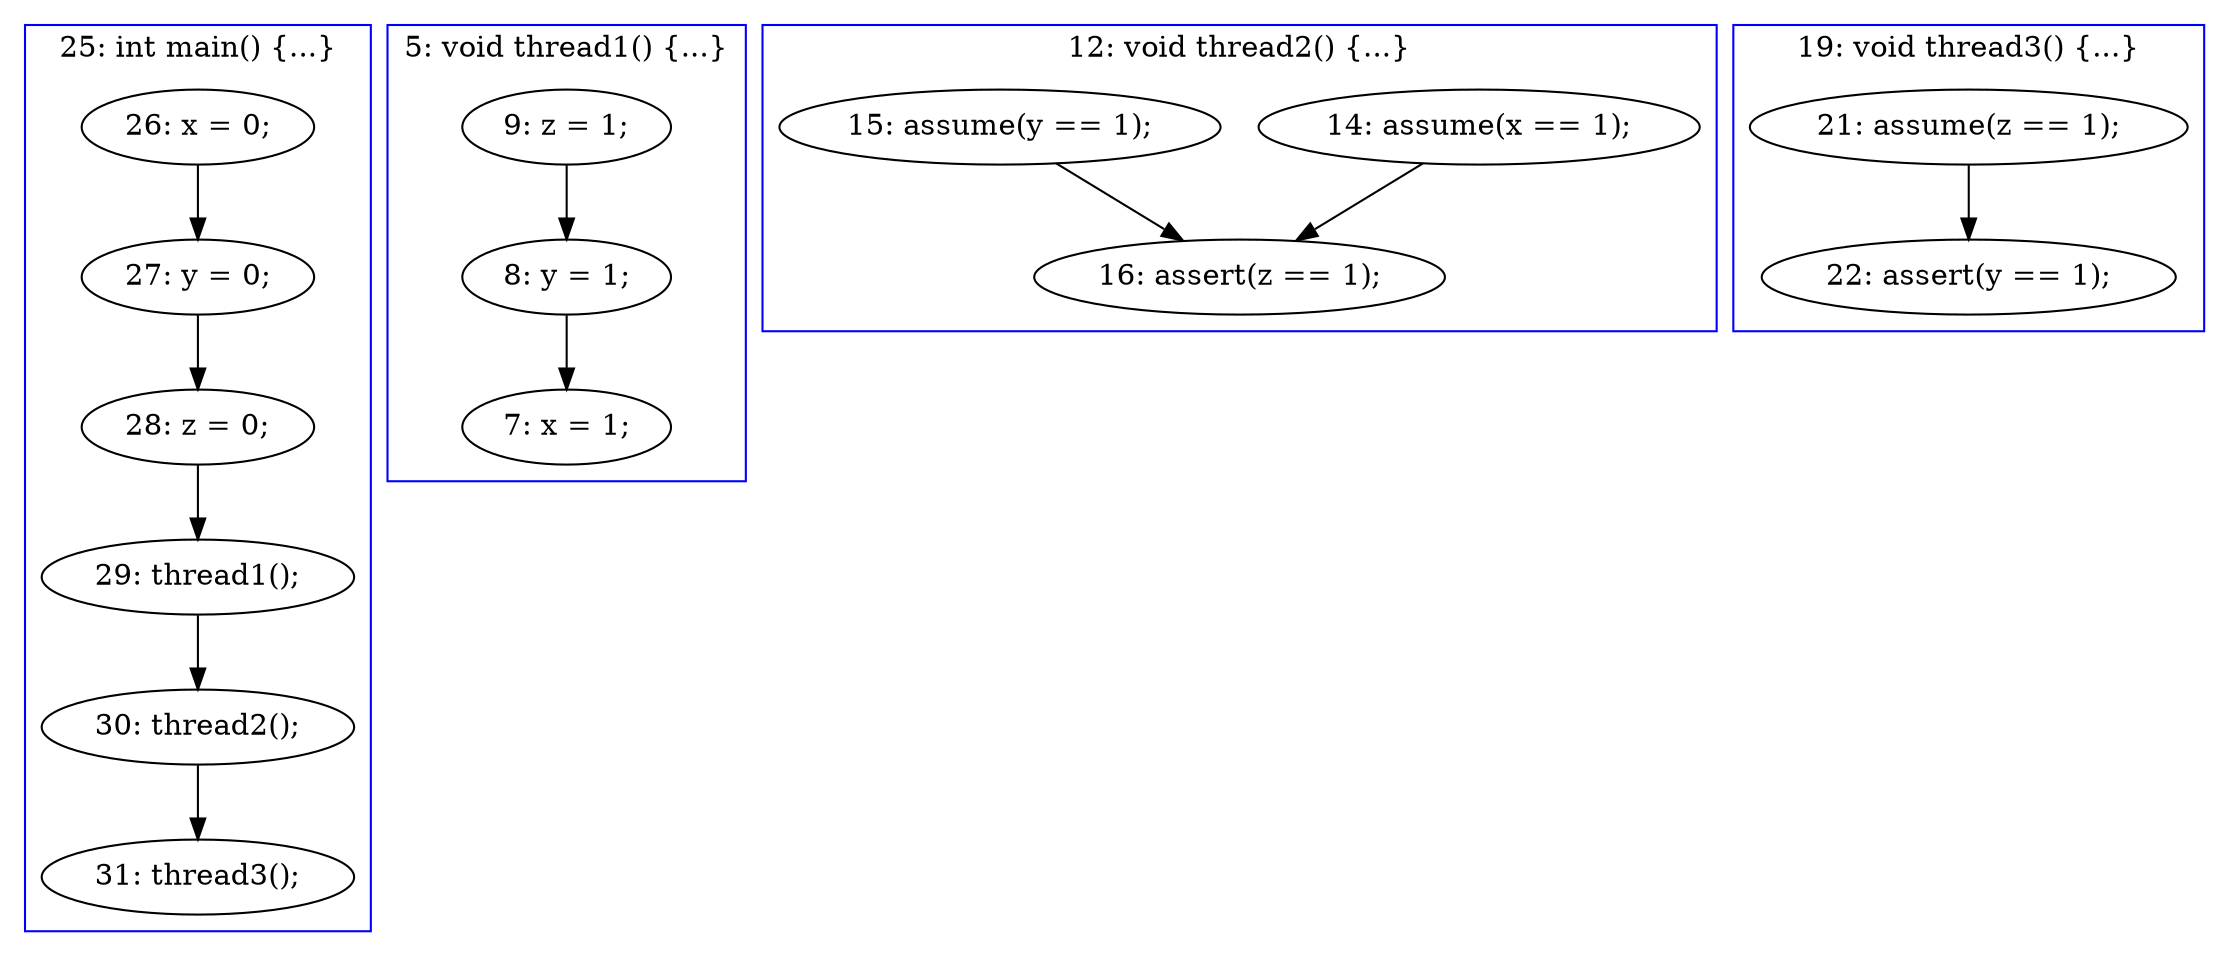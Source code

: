 digraph PartialOrder {
	compound = true
	"30: thread2();" -> "31: thread3();"
	"29: thread1();" -> "30: thread2();"
	"8: y = 1;" -> "7: x = 1;"
	"27: y = 0;" -> "28: z = 0;"
	"26: x = 0;" -> "27: y = 0;"
	"9: z = 1;" -> "8: y = 1;"
	"14: assume(x == 1);" -> "16: assert(z == 1);"
	"28: z = 0;" -> "29: thread1();"
	"21: assume(z == 1);" -> "22: assert(y == 1);"
	"15: assume(y == 1);" -> "16: assert(z == 1);"
	subgraph cluster3 {
		label = "19: void thread3() {...}"
		color = blue
		"21: assume(z == 1);"  [label = "21: assume(z == 1);"]
		"22: assert(y == 1);"  [label = "22: assert(y == 1);"]
	}
	subgraph cluster2 {
		label = "5: void thread1() {...}"
		color = blue
		"7: x = 1;"  [label = "7: x = 1;"]
		"9: z = 1;"  [label = "9: z = 1;"]
		"8: y = 1;"  [label = "8: y = 1;"]
	}
	subgraph cluster1 {
		label = "25: int main() {...}"
		color = blue
		"27: y = 0;"  [label = "27: y = 0;"]
		"28: z = 0;"  [label = "28: z = 0;"]
		"29: thread1();"  [label = "29: thread1();"]
		"30: thread2();"  [label = "30: thread2();"]
		"26: x = 0;"  [label = "26: x = 0;"]
		"31: thread3();"  [label = "31: thread3();"]
	}
	subgraph cluster4 {
		label = "12: void thread2() {...}"
		color = blue
		"15: assume(y == 1);"  [label = "15: assume(y == 1);"]
		"16: assert(z == 1);"  [label = "16: assert(z == 1);"]
		"14: assume(x == 1);"  [label = "14: assume(x == 1);"]
	}
}
